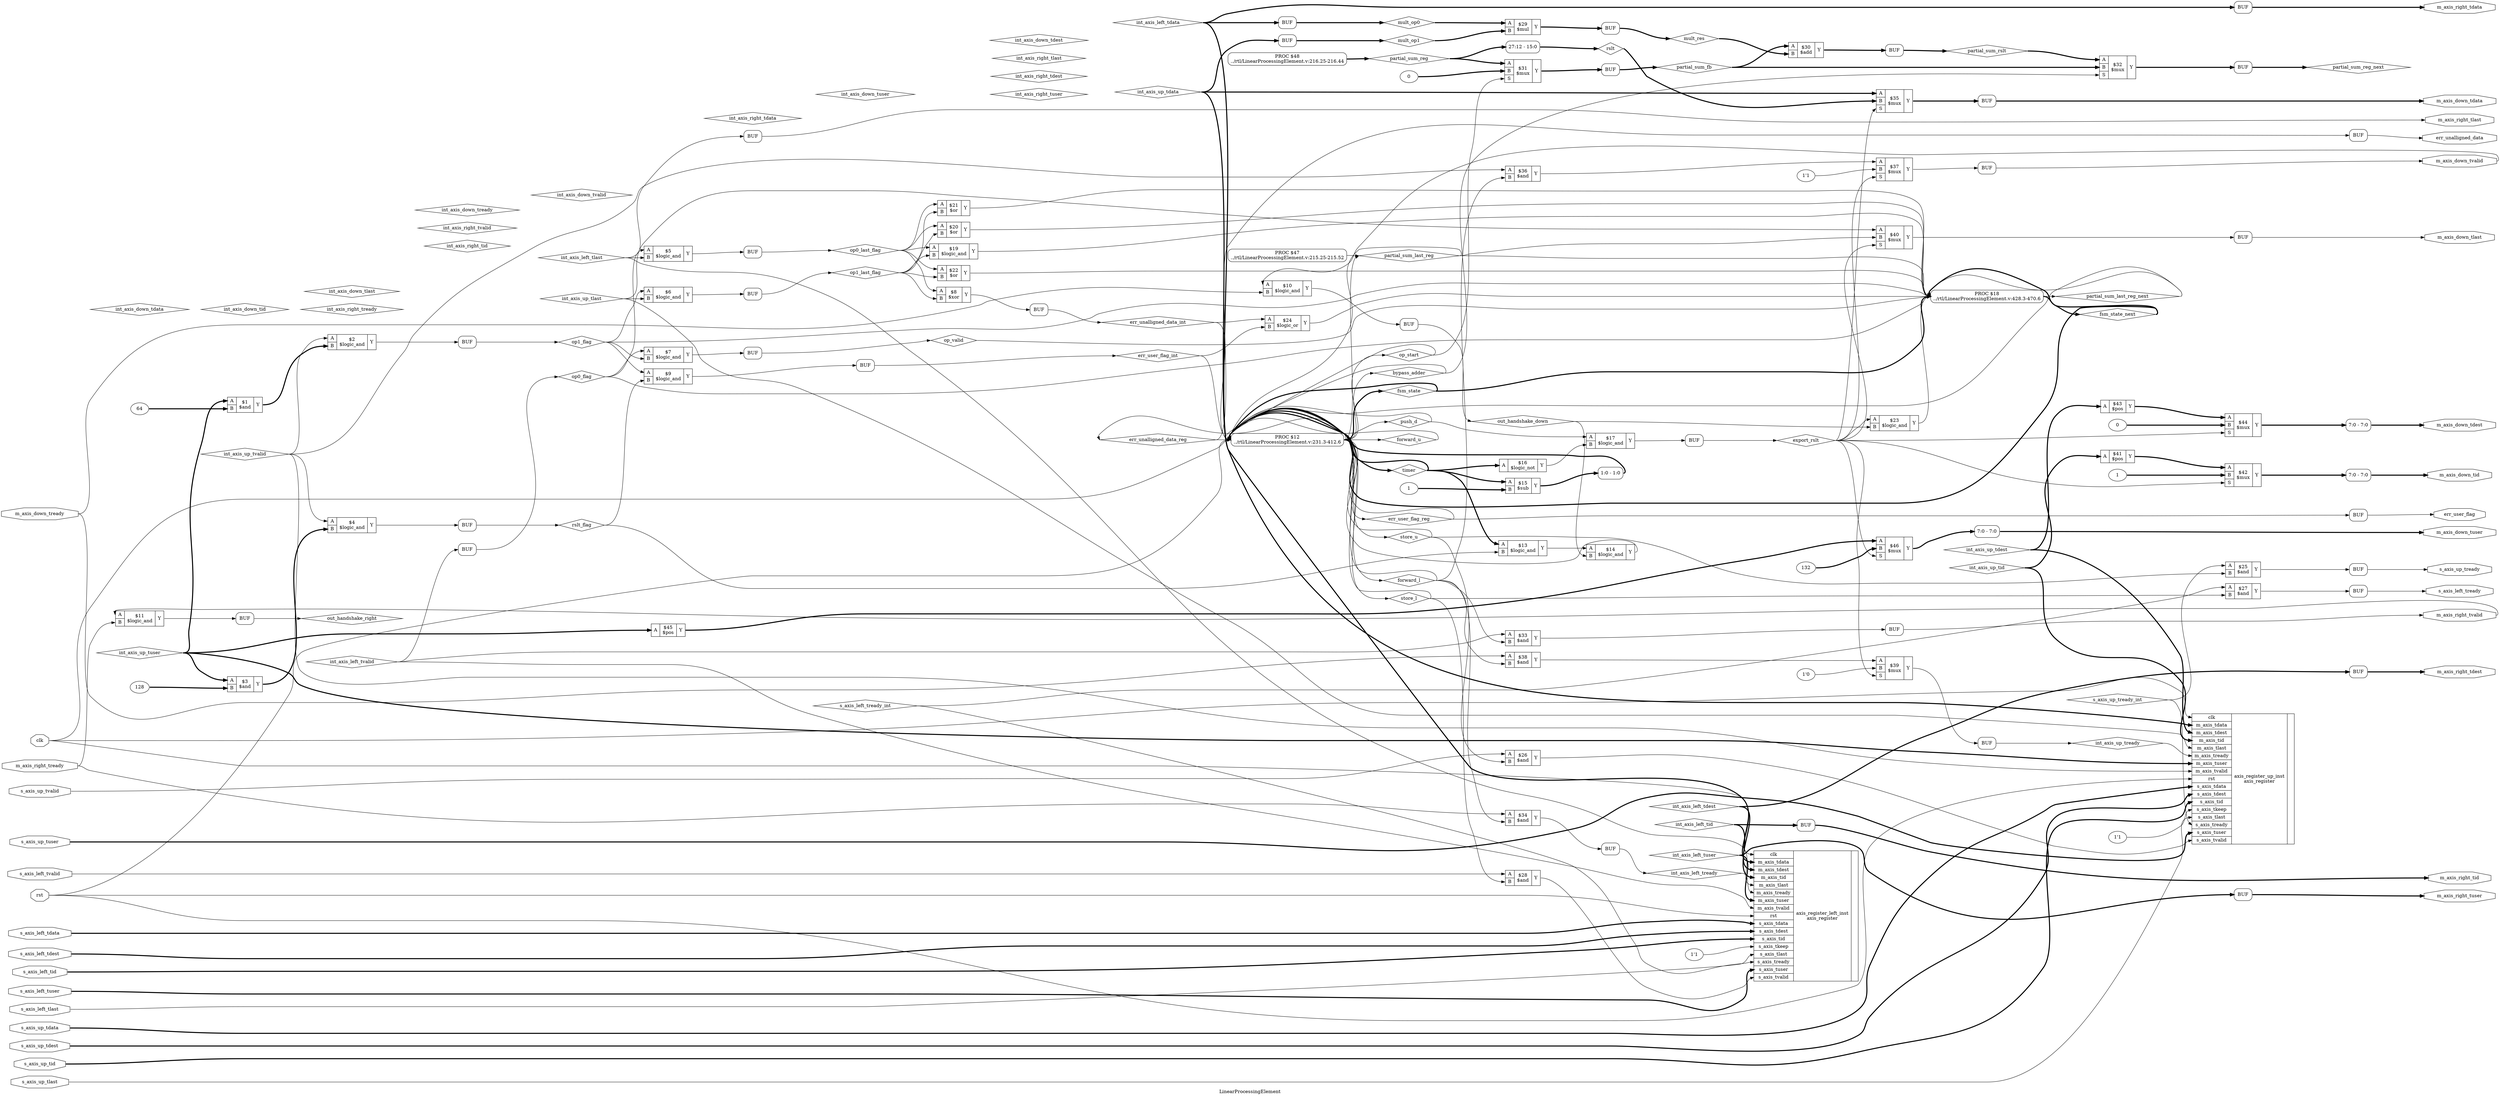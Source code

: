digraph "LinearProcessingElement" {
label="LinearProcessingElement";
rankdir="LR";
remincross=true;
n61 [ shape=diamond, label="s_axis_left_tready_int", color="black", fontcolor="black" ];
n62 [ shape=diamond, label="s_axis_up_tready_int", color="black", fontcolor="black" ];
n63 [ shape=diamond, label="out_handshake_right", color="black", fontcolor="black" ];
n64 [ shape=diamond, label="out_handshake_down", color="black", fontcolor="black" ];
n65 [ shape=diamond, label="export_rslt", color="black", fontcolor="black" ];
n66 [ shape=diamond, label="rslt", color="black", fontcolor="black" ];
n67 [ shape=diamond, label="mult_op1", color="black", fontcolor="black" ];
n68 [ shape=diamond, label="mult_op0", color="black", fontcolor="black" ];
n69 [ shape=diamond, label="mult_res", color="black", fontcolor="black" ];
n70 [ shape=diamond, label="partial_sum_rslt", color="black", fontcolor="black" ];
n71 [ shape=diamond, label="partial_sum_fb", color="black", fontcolor="black" ];
n72 [ shape=diamond, label="partial_sum_reg_next", color="black", fontcolor="black" ];
n73 [ shape=diamond, label="partial_sum_reg", color="black", fontcolor="black" ];
n74 [ shape=diamond, label="partial_sum_last_reg", color="black", fontcolor="black" ];
n75 [ shape=diamond, label="fsm_state_next", color="black", fontcolor="black" ];
n76 [ shape=diamond, label="fsm_state", color="black", fontcolor="black" ];
n77 [ shape=diamond, label="err_user_flag_reg", color="black", fontcolor="black" ];
n78 [ shape=diamond, label="err_unalligned_data_reg", color="black", fontcolor="black" ];
n79 [ shape=diamond, label="bypass_adder", color="black", fontcolor="black" ];
n80 [ shape=diamond, label="op_start", color="black", fontcolor="black" ];
n81 [ shape=diamond, label="timer", color="black", fontcolor="black" ];
n82 [ shape=diamond, label="push_d", color="black", fontcolor="black" ];
n83 [ shape=diamond, label="forward_u", color="black", fontcolor="black" ];
n84 [ shape=diamond, label="forward_l", color="black", fontcolor="black" ];
n85 [ shape=diamond, label="store_u", color="black", fontcolor="black" ];
n86 [ shape=diamond, label="store_l", color="black", fontcolor="black" ];
n87 [ shape=diamond, label="err_user_flag_int", color="black", fontcolor="black" ];
n88 [ shape=diamond, label="err_unalligned_data_int", color="black", fontcolor="black" ];
n89 [ shape=diamond, label="partial_sum_last_reg_next", color="black", fontcolor="black" ];
n90 [ shape=diamond, label="op_valid", color="black", fontcolor="black" ];
n91 [ shape=diamond, label="op1_last_flag", color="black", fontcolor="black" ];
n92 [ shape=diamond, label="op0_last_flag", color="black", fontcolor="black" ];
n93 [ shape=diamond, label="rslt_flag", color="black", fontcolor="black" ];
n94 [ shape=diamond, label="op1_flag", color="black", fontcolor="black" ];
n95 [ shape=diamond, label="op0_flag", color="black", fontcolor="black" ];
n96 [ shape=diamond, label="int_axis_right_tuser", color="black", fontcolor="black" ];
n97 [ shape=diamond, label="int_axis_right_tdest", color="black", fontcolor="black" ];
n98 [ shape=diamond, label="int_axis_right_tid", color="black", fontcolor="black" ];
n99 [ shape=diamond, label="int_axis_right_tlast", color="black", fontcolor="black" ];
n100 [ shape=diamond, label="int_axis_right_tready", color="black", fontcolor="black" ];
n101 [ shape=diamond, label="int_axis_right_tvalid", color="black", fontcolor="black" ];
n102 [ shape=diamond, label="int_axis_right_tdata", color="black", fontcolor="black" ];
n103 [ shape=diamond, label="int_axis_down_tuser", color="black", fontcolor="black" ];
n104 [ shape=diamond, label="int_axis_down_tdest", color="black", fontcolor="black" ];
n105 [ shape=diamond, label="int_axis_down_tid", color="black", fontcolor="black" ];
n106 [ shape=diamond, label="int_axis_down_tlast", color="black", fontcolor="black" ];
n107 [ shape=diamond, label="int_axis_down_tready", color="black", fontcolor="black" ];
n108 [ shape=diamond, label="int_axis_down_tvalid", color="black", fontcolor="black" ];
n109 [ shape=diamond, label="int_axis_down_tdata", color="black", fontcolor="black" ];
n110 [ shape=diamond, label="int_axis_left_tuser", color="black", fontcolor="black" ];
n111 [ shape=diamond, label="int_axis_left_tdest", color="black", fontcolor="black" ];
n112 [ shape=diamond, label="int_axis_left_tid", color="black", fontcolor="black" ];
n113 [ shape=diamond, label="int_axis_left_tlast", color="black", fontcolor="black" ];
n114 [ shape=diamond, label="int_axis_left_tready", color="black", fontcolor="black" ];
n115 [ shape=diamond, label="int_axis_left_tvalid", color="black", fontcolor="black" ];
n116 [ shape=diamond, label="int_axis_left_tdata", color="black", fontcolor="black" ];
n117 [ shape=diamond, label="int_axis_up_tuser", color="black", fontcolor="black" ];
n118 [ shape=diamond, label="int_axis_up_tdest", color="black", fontcolor="black" ];
n119 [ shape=diamond, label="int_axis_up_tid", color="black", fontcolor="black" ];
n120 [ shape=diamond, label="int_axis_up_tlast", color="black", fontcolor="black" ];
n121 [ shape=diamond, label="int_axis_up_tready", color="black", fontcolor="black" ];
n122 [ shape=diamond, label="int_axis_up_tvalid", color="black", fontcolor="black" ];
n123 [ shape=diamond, label="int_axis_up_tdata", color="black", fontcolor="black" ];
n124 [ shape=octagon, label="err_user_flag", color="black", fontcolor="black" ];
n125 [ shape=octagon, label="err_unalligned_data", color="black", fontcolor="black" ];
n126 [ shape=octagon, label="m_axis_right_tuser", color="black", fontcolor="black" ];
n127 [ shape=octagon, label="m_axis_right_tdest", color="black", fontcolor="black" ];
n128 [ shape=octagon, label="m_axis_right_tid", color="black", fontcolor="black" ];
n129 [ shape=octagon, label="m_axis_right_tlast", color="black", fontcolor="black" ];
n130 [ shape=octagon, label="m_axis_right_tready", color="black", fontcolor="black" ];
n131 [ shape=octagon, label="m_axis_right_tvalid", color="black", fontcolor="black" ];
n132 [ shape=octagon, label="m_axis_right_tdata", color="black", fontcolor="black" ];
n133 [ shape=octagon, label="m_axis_down_tuser", color="black", fontcolor="black" ];
n134 [ shape=octagon, label="m_axis_down_tdest", color="black", fontcolor="black" ];
n135 [ shape=octagon, label="m_axis_down_tid", color="black", fontcolor="black" ];
n136 [ shape=octagon, label="m_axis_down_tlast", color="black", fontcolor="black" ];
n137 [ shape=octagon, label="m_axis_down_tready", color="black", fontcolor="black" ];
n138 [ shape=octagon, label="m_axis_down_tvalid", color="black", fontcolor="black" ];
n139 [ shape=octagon, label="m_axis_down_tdata", color="black", fontcolor="black" ];
n140 [ shape=octagon, label="s_axis_left_tuser", color="black", fontcolor="black" ];
n141 [ shape=octagon, label="s_axis_left_tdest", color="black", fontcolor="black" ];
n142 [ shape=octagon, label="s_axis_left_tid", color="black", fontcolor="black" ];
n143 [ shape=octagon, label="s_axis_left_tlast", color="black", fontcolor="black" ];
n144 [ shape=octagon, label="s_axis_left_tready", color="black", fontcolor="black" ];
n145 [ shape=octagon, label="s_axis_left_tvalid", color="black", fontcolor="black" ];
n146 [ shape=octagon, label="s_axis_left_tdata", color="black", fontcolor="black" ];
n147 [ shape=octagon, label="s_axis_up_tuser", color="black", fontcolor="black" ];
n148 [ shape=octagon, label="s_axis_up_tdest", color="black", fontcolor="black" ];
n149 [ shape=octagon, label="s_axis_up_tid", color="black", fontcolor="black" ];
n150 [ shape=octagon, label="s_axis_up_tlast", color="black", fontcolor="black" ];
n151 [ shape=octagon, label="s_axis_up_tready", color="black", fontcolor="black" ];
n152 [ shape=octagon, label="s_axis_up_tvalid", color="black", fontcolor="black" ];
n153 [ shape=octagon, label="s_axis_up_tdata", color="black", fontcolor="black" ];
n154 [ shape=octagon, label="rst", color="black", fontcolor="black" ];
n155 [ shape=octagon, label="clk", color="black", fontcolor="black" ];
{ rank="source"; n130; n137; n140; n141; n142; n143; n145; n146; n147; n148; n149; n150; n152; n153; n154; n155;}
{ rank="sink"; n124; n125; n126; n127; n128; n129; n131; n132; n133; n134; n135; n136; n138; n139; n144; n151;}
v0 [ label="132" ];
c160 [ shape=record, label="{{<p156> A|<p157> B|<p158> S}|$46\n$mux|{<p159> Y}}",  ];
c161 [ shape=record, label="{{<p156> A}|$45\n$pos|{<p159> Y}}",  ];
v1 [ label="0" ];
c162 [ shape=record, label="{{<p156> A|<p157> B|<p158> S}|$44\n$mux|{<p159> Y}}",  ];
c163 [ shape=record, label="{{<p156> A}|$43\n$pos|{<p159> Y}}",  ];
v2 [ label="1" ];
c164 [ shape=record, label="{{<p156> A|<p157> B|<p158> S}|$42\n$mux|{<p159> Y}}",  ];
c165 [ shape=record, label="{{<p156> A}|$41\n$pos|{<p159> Y}}",  ];
c166 [ shape=record, label="{{<p156> A|<p157> B|<p158> S}|$40\n$mux|{<p159> Y}}",  ];
v3 [ label="1'0" ];
c167 [ shape=record, label="{{<p156> A|<p157> B|<p158> S}|$39\n$mux|{<p159> Y}}",  ];
c168 [ shape=record, label="{{<p156> A|<p157> B}|$38\n$and|{<p159> Y}}",  ];
v4 [ label="1'1" ];
c169 [ shape=record, label="{{<p156> A|<p157> B|<p158> S}|$37\n$mux|{<p159> Y}}",  ];
c170 [ shape=record, label="{{<p156> A|<p157> B}|$36\n$and|{<p159> Y}}",  ];
c171 [ shape=record, label="{{<p156> A|<p157> B|<p158> S}|$35\n$mux|{<p159> Y}}",  ];
c172 [ shape=record, label="{{<p156> A|<p157> B}|$34\n$and|{<p159> Y}}",  ];
c173 [ shape=record, label="{{<p156> A|<p157> B}|$33\n$and|{<p159> Y}}",  ];
c174 [ shape=record, label="{{<p156> A|<p157> B|<p158> S}|$32\n$mux|{<p159> Y}}",  ];
v5 [ label="0" ];
c175 [ shape=record, label="{{<p156> A|<p157> B|<p158> S}|$31\n$mux|{<p159> Y}}",  ];
c176 [ shape=record, label="{{<p156> A|<p157> B}|$30\n$add|{<p159> Y}}",  ];
c177 [ shape=record, label="{{<p156> A|<p157> B}|$29\n$mul|{<p159> Y}}",  ];
c178 [ shape=record, label="{{<p156> A|<p157> B}|$28\n$and|{<p159> Y}}",  ];
v6 [ label="1'1" ];
c194 [ shape=record, label="{{<p155> clk|<p179> m_axis_tdata|<p180> m_axis_tdest|<p181> m_axis_tid|<p182> m_axis_tlast|<p183> m_axis_tready|<p184> m_axis_tuser|<p185> m_axis_tvalid|<p154> rst|<p186> s_axis_tdata|<p187> s_axis_tdest|<p188> s_axis_tid|<p189> s_axis_tkeep|<p190> s_axis_tlast|<p191> s_axis_tready|<p192> s_axis_tuser|<p193> s_axis_tvalid}|axis_register_left_inst\naxis_register|{}}",  ];
c195 [ shape=record, label="{{<p156> A|<p157> B}|$27\n$and|{<p159> Y}}",  ];
c196 [ shape=record, label="{{<p156> A|<p157> B}|$26\n$and|{<p159> Y}}",  ];
v7 [ label="1'1" ];
c197 [ shape=record, label="{{<p155> clk|<p179> m_axis_tdata|<p180> m_axis_tdest|<p181> m_axis_tid|<p182> m_axis_tlast|<p183> m_axis_tready|<p184> m_axis_tuser|<p185> m_axis_tvalid|<p154> rst|<p186> s_axis_tdata|<p187> s_axis_tdest|<p188> s_axis_tid|<p189> s_axis_tkeep|<p190> s_axis_tlast|<p191> s_axis_tready|<p192> s_axis_tuser|<p193> s_axis_tvalid}|axis_register_up_inst\naxis_register|{}}",  ];
c198 [ shape=record, label="{{<p156> A|<p157> B}|$25\n$and|{<p159> Y}}",  ];
c199 [ shape=record, label="{{<p156> A|<p157> B}|$24\n$logic_or|{<p159> Y}}",  ];
c200 [ shape=record, label="{{<p156> A|<p157> B}|$23\n$logic_and|{<p159> Y}}",  ];
c201 [ shape=record, label="{{<p156> A|<p157> B}|$22\n$or|{<p159> Y}}",  ];
c202 [ shape=record, label="{{<p156> A|<p157> B}|$21\n$or|{<p159> Y}}",  ];
c203 [ shape=record, label="{{<p156> A|<p157> B}|$20\n$or|{<p159> Y}}",  ];
c204 [ shape=record, label="{{<p156> A|<p157> B}|$19\n$logic_and|{<p159> Y}}",  ];
c205 [ shape=record, label="{{<p156> A|<p157> B}|$17\n$logic_and|{<p159> Y}}",  ];
c206 [ shape=record, label="{{<p156> A}|$16\n$logic_not|{<p159> Y}}",  ];
v8 [ label="1" ];
c207 [ shape=record, label="{{<p156> A|<p157> B}|$15\n$sub|{<p159> Y}}",  ];
c208 [ shape=record, label="{{<p156> A|<p157> B}|$14\n$logic_and|{<p159> Y}}",  ];
c209 [ shape=record, label="{{<p156> A|<p157> B}|$13\n$logic_and|{<p159> Y}}",  ];
c210 [ shape=record, label="{{<p156> A|<p157> B}|$11\n$logic_and|{<p159> Y}}",  ];
c211 [ shape=record, label="{{<p156> A|<p157> B}|$10\n$logic_and|{<p159> Y}}",  ];
c212 [ shape=record, label="{{<p156> A|<p157> B}|$9\n$logic_and|{<p159> Y}}",  ];
c213 [ shape=record, label="{{<p156> A|<p157> B}|$8\n$xor|{<p159> Y}}",  ];
c214 [ shape=record, label="{{<p156> A|<p157> B}|$7\n$logic_and|{<p159> Y}}",  ];
c215 [ shape=record, label="{{<p156> A|<p157> B}|$6\n$logic_and|{<p159> Y}}",  ];
c216 [ shape=record, label="{{<p156> A|<p157> B}|$5\n$logic_and|{<p159> Y}}",  ];
c217 [ shape=record, label="{{<p156> A|<p157> B}|$4\n$logic_and|{<p159> Y}}",  ];
v9 [ label="128" ];
c218 [ shape=record, label="{{<p156> A|<p157> B}|$3\n$and|{<p159> Y}}",  ];
c219 [ shape=record, label="{{<p156> A|<p157> B}|$2\n$logic_and|{<p159> Y}}",  ];
v10 [ label="64" ];
c220 [ shape=record, label="{{<p156> A|<p157> B}|$1\n$and|{<p159> Y}}",  ];
p11 [shape=box, style=rounded, label="PROC $48\n../rtl/LinearProcessingElement.v:216.25-216.44"];
p12 [shape=box, style=rounded, label="PROC $47\n../rtl/LinearProcessingElement.v:215.25-215.52"];
p13 [shape=box, style=rounded, label="PROC $18\n../rtl/LinearProcessingElement.v:428.3-470.6"];
x15 [ shape=record, style=rounded, label="<s0> 1:0 - 1:0 ", color="black", fontcolor="black" ];
p14 [shape=box, style=rounded, label="PROC $12\n../rtl/LinearProcessingElement.v:231.3-412.6"];
x16 [shape=box, style=rounded, label="BUF", ];
x17 [shape=box, style=rounded, label="BUF", ];
x18 [shape=box, style=rounded, label="BUF", ];
x19 [shape=box, style=rounded, label="BUF", ];
x20 [shape=box, style=rounded, label="BUF", ];
x21 [shape=box, style=rounded, label="BUF", ];
x22 [shape=box, style=rounded, label="BUF", ];
x23 [shape=box, style=rounded, label="BUF", ];
x24 [ shape=record, style=rounded, label="<s0> 27:12 - 15:0 ", color="black", fontcolor="black" ];
x25 [shape=box, style=rounded, label="BUF", ];
x26 [shape=box, style=rounded, label="BUF", ];
x27 [shape=box, style=rounded, label="BUF", ];
x28 [shape=box, style=rounded, label="BUF", ];
x29 [shape=box, style=rounded, label="BUF", ];
x30 [shape=box, style=rounded, label="BUF", ];
x31 [shape=box, style=rounded, label="BUF", ];
x32 [shape=box, style=rounded, label="BUF", ];
x33 [shape=box, style=rounded, label="BUF", ];
x34 [shape=box, style=rounded, label="BUF", ];
x35 [shape=box, style=rounded, label="BUF", ];
x36 [shape=box, style=rounded, label="BUF", ];
x37 [shape=box, style=rounded, label="BUF", ];
x38 [shape=box, style=rounded, label="BUF", ];
x39 [shape=box, style=rounded, label="BUF", ];
x40 [shape=box, style=rounded, label="BUF", ];
x41 [shape=box, style=rounded, label="BUF", ];
x42 [shape=box, style=rounded, label="BUF", ];
x43 [shape=box, style=rounded, label="BUF", ];
x44 [shape=box, style=rounded, label="BUF", ];
x45 [shape=box, style=rounded, label="BUF", ];
x46 [shape=box, style=rounded, label="BUF", ];
x47 [shape=box, style=rounded, label="BUF", ];
x48 [shape=box, style=rounded, label="BUF", ];
x49 [ shape=record, style=rounded, label="<s0> 7:0 - 7:0 ", color="black", fontcolor="black" ];
x50 [ shape=record, style=rounded, label="<s0> 7:0 - 7:0 ", color="black", fontcolor="black" ];
x51 [ shape=record, style=rounded, label="<s0> 7:0 - 7:0 ", color="black", fontcolor="black" ];
c167:p159:e -> x47:w [color="black", fontcolor="black", label=""];
c168:p159:e -> c167:p156:w [color="black", fontcolor="black", label=""];
n110:e -> c194:p184:w [color="black", fontcolor="black", style="setlinewidth(3)", label=""];
n110:e -> x44:w [color="black", fontcolor="black", style="setlinewidth(3)", label=""];
n111:e -> c194:p180:w [color="black", fontcolor="black", style="setlinewidth(3)", label=""];
n111:e -> x43:w [color="black", fontcolor="black", style="setlinewidth(3)", label=""];
n112:e -> c194:p181:w [color="black", fontcolor="black", style="setlinewidth(3)", label=""];
n112:e -> x42:w [color="black", fontcolor="black", style="setlinewidth(3)", label=""];
n113:e -> c194:p182:w [color="black", fontcolor="black", label=""];
n113:e -> c216:p157:w [color="black", fontcolor="black", label=""];
n113:e -> x41:w [color="black", fontcolor="black", label=""];
x40:e -> n114:w [color="black", fontcolor="black", label=""];
n114:e -> c194:p183:w [color="black", fontcolor="black", label=""];
n115:e -> c173:p156:w [color="black", fontcolor="black", label=""];
n115:e -> c194:p185:w [color="black", fontcolor="black", label=""];
n115:e -> x16:w [color="black", fontcolor="black", label=""];
n116:e -> c194:p179:w [color="black", fontcolor="black", style="setlinewidth(3)", label=""];
n116:e -> x32:w [color="black", fontcolor="black", style="setlinewidth(3)", label=""];
n116:e -> x38:w [color="black", fontcolor="black", style="setlinewidth(3)", label=""];
n117:e -> c161:p156:w [color="black", fontcolor="black", style="setlinewidth(3)", label=""];
n117:e -> c197:p184:w [color="black", fontcolor="black", style="setlinewidth(3)", label=""];
n117:e -> c218:p156:w [color="black", fontcolor="black", style="setlinewidth(3)", label=""];
n117:e -> c220:p156:w [color="black", fontcolor="black", style="setlinewidth(3)", label=""];
n118:e -> c163:p156:w [color="black", fontcolor="black", style="setlinewidth(3)", label=""];
n118:e -> c197:p180:w [color="black", fontcolor="black", style="setlinewidth(3)", label=""];
n119:e -> c165:p156:w [color="black", fontcolor="black", style="setlinewidth(3)", label=""];
n119:e -> c197:p181:w [color="black", fontcolor="black", style="setlinewidth(3)", label=""];
c169:p159:e -> x46:w [color="black", fontcolor="black", label=""];
n120:e -> c166:p156:w [color="black", fontcolor="black", label=""];
n120:e -> c197:p182:w [color="black", fontcolor="black", label=""];
n120:e -> c215:p157:w [color="black", fontcolor="black", label=""];
x47:e -> n121:w [color="black", fontcolor="black", label=""];
n121:e -> c197:p183:w [color="black", fontcolor="black", label=""];
n122:e -> c170:p156:w [color="black", fontcolor="black", label=""];
n122:e -> c197:p185:w [color="black", fontcolor="black", label=""];
n122:e -> c217:p156:w [color="black", fontcolor="black", label=""];
n122:e -> c219:p156:w [color="black", fontcolor="black", label=""];
n123:e -> c171:p156:w [color="black", fontcolor="black", style="setlinewidth(3)", label=""];
n123:e -> c197:p179:w [color="black", fontcolor="black", style="setlinewidth(3)", label=""];
n123:e -> x33:w [color="black", fontcolor="black", style="setlinewidth(3)", label=""];
x29:e -> n124:w [color="black", fontcolor="black", label=""];
x28:e -> n125:w [color="black", fontcolor="black", label=""];
x44:e -> n126:w [color="black", fontcolor="black", style="setlinewidth(3)", label=""];
x43:e -> n127:w [color="black", fontcolor="black", style="setlinewidth(3)", label=""];
x42:e -> n128:w [color="black", fontcolor="black", style="setlinewidth(3)", label=""];
x41:e -> n129:w [color="black", fontcolor="black", label=""];
c170:p159:e -> c169:p156:w [color="black", fontcolor="black", label=""];
n130:e -> c172:p156:w [color="black", fontcolor="black", label=""];
n130:e -> c210:p157:w [color="black", fontcolor="black", label=""];
x39:e -> n131:w [color="black", fontcolor="black", label=""];
n131:e -> c210:p156:w [color="black", fontcolor="black", label=""];
x38:e -> n132:w [color="black", fontcolor="black", style="setlinewidth(3)", label=""];
x51:e -> n133:w [color="black", fontcolor="black", style="setlinewidth(3)", label=""];
x50:e -> n134:w [color="black", fontcolor="black", style="setlinewidth(3)", label=""];
x49:e -> n135:w [color="black", fontcolor="black", style="setlinewidth(3)", label=""];
x48:e -> n136:w [color="black", fontcolor="black", label=""];
n137:e -> c168:p156:w [color="black", fontcolor="black", label=""];
n137:e -> c211:p157:w [color="black", fontcolor="black", label=""];
x46:e -> n138:w [color="black", fontcolor="black", label=""];
n138:e -> c211:p156:w [color="black", fontcolor="black", label=""];
x45:e -> n139:w [color="black", fontcolor="black", style="setlinewidth(3)", label=""];
c171:p159:e -> x45:w [color="black", fontcolor="black", style="setlinewidth(3)", label=""];
n140:e -> c194:p192:w [color="black", fontcolor="black", style="setlinewidth(3)", label=""];
n141:e -> c194:p187:w [color="black", fontcolor="black", style="setlinewidth(3)", label=""];
n142:e -> c194:p188:w [color="black", fontcolor="black", style="setlinewidth(3)", label=""];
n143:e -> c194:p190:w [color="black", fontcolor="black", label=""];
x31:e -> n144:w [color="black", fontcolor="black", label=""];
n145:e -> c178:p156:w [color="black", fontcolor="black", label=""];
n146:e -> c194:p186:w [color="black", fontcolor="black", style="setlinewidth(3)", label=""];
n147:e -> c197:p192:w [color="black", fontcolor="black", style="setlinewidth(3)", label=""];
n148:e -> c197:p187:w [color="black", fontcolor="black", style="setlinewidth(3)", label=""];
n149:e -> c197:p188:w [color="black", fontcolor="black", style="setlinewidth(3)", label=""];
c172:p159:e -> x40:w [color="black", fontcolor="black", label=""];
n150:e -> c197:p190:w [color="black", fontcolor="black", label=""];
x30:e -> n151:w [color="black", fontcolor="black", label=""];
n152:e -> c196:p156:w [color="black", fontcolor="black", label=""];
n153:e -> c197:p186:w [color="black", fontcolor="black", style="setlinewidth(3)", label=""];
n154:e -> c194:p154:w [color="black", fontcolor="black", label=""];
n154:e -> c197:p154:w [color="black", fontcolor="black", label=""];
n154:e -> p14:w [color="black", fontcolor="black", label=""];
n155:e -> c194:p155:w [color="black", fontcolor="black", label=""];
n155:e -> c197:p155:w [color="black", fontcolor="black", label=""];
n155:e -> p14:w [color="black", fontcolor="black", label=""];
c173:p159:e -> x39:w [color="black", fontcolor="black", label=""];
c174:p159:e -> x37:w [color="black", fontcolor="black", style="setlinewidth(3)", label=""];
c175:p159:e -> x36:w [color="black", fontcolor="black", style="setlinewidth(3)", label=""];
c176:p159:e -> x35:w [color="black", fontcolor="black", style="setlinewidth(3)", label=""];
c177:p159:e -> x34:w [color="black", fontcolor="black", style="setlinewidth(3)", label=""];
c178:p159:e -> c194:p193:w [color="black", fontcolor="black", label=""];
c195:p159:e -> x31:w [color="black", fontcolor="black", label=""];
c196:p159:e -> c197:p193:w [color="black", fontcolor="black", label=""];
c198:p159:e -> x30:w [color="black", fontcolor="black", label=""];
c199:p159:e -> p13:w [color="black", fontcolor="black", label=""];
c200:p159:e -> p13:w [color="black", fontcolor="black", label=""];
c201:p159:e -> p13:w [color="black", fontcolor="black", label=""];
c202:p159:e -> p13:w [color="black", fontcolor="black", label=""];
c203:p159:e -> p13:w [color="black", fontcolor="black", label=""];
c160:p159:e -> x51:s0:w [color="black", fontcolor="black", style="setlinewidth(3)", label=""];
c204:p159:e -> p13:w [color="black", fontcolor="black", label=""];
c205:p159:e -> x27:w [color="black", fontcolor="black", label=""];
c206:p159:e -> c205:p157:w [color="black", fontcolor="black", label=""];
c207:p159:e -> x15:s0:w [color="black", fontcolor="black", style="setlinewidth(3)", label=""];
c208:p159:e -> p14:w [color="black", fontcolor="black", label=""];
c209:p159:e -> c208:p156:w [color="black", fontcolor="black", label=""];
c161:p159:e -> c160:p156:w [color="black", fontcolor="black", style="setlinewidth(3)", label=""];
c162:p159:e -> x50:s0:w [color="black", fontcolor="black", style="setlinewidth(3)", label=""];
c210:p159:e -> x26:w [color="black", fontcolor="black", label=""];
c211:p159:e -> x25:w [color="black", fontcolor="black", label=""];
c212:p159:e -> x23:w [color="black", fontcolor="black", label=""];
c213:p159:e -> x22:w [color="black", fontcolor="black", label=""];
c214:p159:e -> x21:w [color="black", fontcolor="black", label=""];
c215:p159:e -> x20:w [color="black", fontcolor="black", label=""];
c216:p159:e -> x19:w [color="black", fontcolor="black", label=""];
c217:p159:e -> x18:w [color="black", fontcolor="black", label=""];
c218:p159:e -> c217:p157:w [color="black", fontcolor="black", style="setlinewidth(3)", label=""];
c219:p159:e -> x17:w [color="black", fontcolor="black", label=""];
c163:p159:e -> c162:p156:w [color="black", fontcolor="black", style="setlinewidth(3)", label=""];
c220:p159:e -> c219:p157:w [color="black", fontcolor="black", style="setlinewidth(3)", label=""];
n61:e -> c194:p191:w [color="black", fontcolor="black", label=""];
n61:e -> c195:p156:w [color="black", fontcolor="black", label=""];
n62:e -> c197:p191:w [color="black", fontcolor="black", label=""];
n62:e -> c198:p156:w [color="black", fontcolor="black", label=""];
x26:e -> n63:w [color="black", fontcolor="black", label=""];
x25:e -> n64:w [color="black", fontcolor="black", label=""];
n64:e -> c200:p157:w [color="black", fontcolor="black", label=""];
n64:e -> c208:p157:w [color="black", fontcolor="black", label=""];
x27:e -> n65:w [color="black", fontcolor="black", label=""];
n65:e -> c160:p158:w [color="black", fontcolor="black", label=""];
n65:e -> c162:p158:w [color="black", fontcolor="black", label=""];
n65:e -> c164:p158:w [color="black", fontcolor="black", label=""];
n65:e -> c166:p158:w [color="black", fontcolor="black", label=""];
n65:e -> c167:p158:w [color="black", fontcolor="black", label=""];
n65:e -> c169:p158:w [color="black", fontcolor="black", label=""];
n65:e -> c171:p158:w [color="black", fontcolor="black", label=""];
n65:e -> c200:p156:w [color="black", fontcolor="black", label=""];
x24:e -> n66:w [color="black", fontcolor="black", style="setlinewidth(3)", label=""];
n66:e -> c171:p157:w [color="black", fontcolor="black", style="setlinewidth(3)", label=""];
x33:e -> n67:w [color="black", fontcolor="black", style="setlinewidth(3)", label=""];
n67:e -> c177:p157:w [color="black", fontcolor="black", style="setlinewidth(3)", label=""];
x32:e -> n68:w [color="black", fontcolor="black", style="setlinewidth(3)", label=""];
n68:e -> c177:p156:w [color="black", fontcolor="black", style="setlinewidth(3)", label=""];
x34:e -> n69:w [color="black", fontcolor="black", style="setlinewidth(3)", label=""];
n69:e -> c176:p157:w [color="black", fontcolor="black", style="setlinewidth(3)", label=""];
c164:p159:e -> x49:s0:w [color="black", fontcolor="black", style="setlinewidth(3)", label=""];
x35:e -> n70:w [color="black", fontcolor="black", style="setlinewidth(3)", label=""];
n70:e -> c174:p156:w [color="black", fontcolor="black", style="setlinewidth(3)", label=""];
x36:e -> n71:w [color="black", fontcolor="black", style="setlinewidth(3)", label=""];
n71:e -> c174:p157:w [color="black", fontcolor="black", style="setlinewidth(3)", label=""];
n71:e -> c176:p156:w [color="black", fontcolor="black", style="setlinewidth(3)", label=""];
x37:e -> n72:w [color="black", fontcolor="black", style="setlinewidth(3)", label=""];
p11:e -> n73:w [color="black", fontcolor="black", style="setlinewidth(3)", label=""];
n73:e -> c175:p156:w [color="black", fontcolor="black", style="setlinewidth(3)", label=""];
n73:e -> x24:s0:w [color="black", fontcolor="black", style="setlinewidth(3)", label=""];
p12:e -> n74:w [color="black", fontcolor="black", label=""];
p14:e -> n74:w [color="black", fontcolor="black", label=""];
n74:e -> c166:p157:w [color="black", fontcolor="black", label=""];
n74:e -> p13:w [color="black", fontcolor="black", label=""];
n74:e -> p14:w [color="black", fontcolor="black", label=""];
p13:e -> n75:w [color="black", fontcolor="black", style="setlinewidth(3)", label=""];
n75:e -> p13:w [color="black", fontcolor="black", style="setlinewidth(3)", label=""];
n75:e -> p14:w [color="black", fontcolor="black", style="setlinewidth(3)", label=""];
p14:e -> n76:w [color="black", fontcolor="black", style="setlinewidth(3)", label=""];
n76:e -> p13:w [color="black", fontcolor="black", style="setlinewidth(3)", label=""];
n76:e -> p14:w [color="black", fontcolor="black", style="setlinewidth(3)", label=""];
p14:e -> n77:w [color="black", fontcolor="black", label=""];
n77:e -> p14:w [color="black", fontcolor="black", label=""];
n77:e -> x29:w [color="black", fontcolor="black", label=""];
p14:e -> n78:w [color="black", fontcolor="black", label=""];
n78:e -> p14:w [color="black", fontcolor="black", label=""];
n78:e -> x28:w [color="black", fontcolor="black", label=""];
p14:e -> n79:w [color="black", fontcolor="black", label=""];
n79:e -> c174:p158:w [color="black", fontcolor="black", label=""];
n79:e -> p14:w [color="black", fontcolor="black", label=""];
c165:p159:e -> c164:p156:w [color="black", fontcolor="black", style="setlinewidth(3)", label=""];
p14:e -> n80:w [color="black", fontcolor="black", label=""];
n80:e -> c175:p158:w [color="black", fontcolor="black", label=""];
n80:e -> p14:w [color="black", fontcolor="black", label=""];
p14:e -> n81:w [color="black", fontcolor="black", style="setlinewidth(3)", label=""];
n81:e -> c206:p156:w [color="black", fontcolor="black", style="setlinewidth(3)", label=""];
n81:e -> c207:p156:w [color="black", fontcolor="black", style="setlinewidth(3)", label=""];
n81:e -> c209:p156:w [color="black", fontcolor="black", style="setlinewidth(3)", label=""];
n81:e -> p14:w [color="black", fontcolor="black", style="setlinewidth(3)", label=""];
p14:e -> n82:w [color="black", fontcolor="black", label=""];
n82:e -> c205:p156:w [color="black", fontcolor="black", label=""];
n82:e -> p14:w [color="black", fontcolor="black", label=""];
p14:e -> n83:w [color="black", fontcolor="black", label=""];
n83:e -> p14:w [color="black", fontcolor="black", label=""];
p14:e -> n84:w [color="black", fontcolor="black", label=""];
n84:e -> c168:p157:w [color="black", fontcolor="black", label=""];
n84:e -> c170:p157:w [color="black", fontcolor="black", label=""];
n84:e -> c172:p157:w [color="black", fontcolor="black", label=""];
n84:e -> c173:p157:w [color="black", fontcolor="black", label=""];
n84:e -> p14:w [color="black", fontcolor="black", label=""];
p14:e -> n85:w [color="black", fontcolor="black", label=""];
n85:e -> c196:p157:w [color="black", fontcolor="black", label=""];
n85:e -> c198:p157:w [color="black", fontcolor="black", label=""];
n85:e -> p14:w [color="black", fontcolor="black", label=""];
p14:e -> n86:w [color="black", fontcolor="black", label=""];
n86:e -> c178:p157:w [color="black", fontcolor="black", label=""];
n86:e -> c195:p157:w [color="black", fontcolor="black", label=""];
n86:e -> p14:w [color="black", fontcolor="black", label=""];
x23:e -> n87:w [color="black", fontcolor="black", label=""];
n87:e -> c199:p157:w [color="black", fontcolor="black", label=""];
n87:e -> p14:w [color="black", fontcolor="black", label=""];
x22:e -> n88:w [color="black", fontcolor="black", label=""];
n88:e -> c199:p156:w [color="black", fontcolor="black", label=""];
n88:e -> p14:w [color="black", fontcolor="black", label=""];
p13:e -> n89:w [color="black", fontcolor="black", label=""];
n89:e -> p13:w [color="black", fontcolor="black", label=""];
n89:e -> p14:w [color="black", fontcolor="black", label=""];
c166:p159:e -> x48:w [color="black", fontcolor="black", label=""];
x21:e -> n90:w [color="black", fontcolor="black", label=""];
n90:e -> p13:w [color="black", fontcolor="black", label=""];
x20:e -> n91:w [color="black", fontcolor="black", label=""];
n91:e -> c201:p157:w [color="black", fontcolor="black", label=""];
n91:e -> c202:p157:w [color="black", fontcolor="black", label=""];
n91:e -> c203:p157:w [color="black", fontcolor="black", label=""];
n91:e -> c204:p157:w [color="black", fontcolor="black", label=""];
n91:e -> c213:p157:w [color="black", fontcolor="black", label=""];
x19:e -> n92:w [color="black", fontcolor="black", label=""];
n92:e -> c201:p156:w [color="black", fontcolor="black", label=""];
n92:e -> c202:p156:w [color="black", fontcolor="black", label=""];
n92:e -> c203:p156:w [color="black", fontcolor="black", label=""];
n92:e -> c204:p156:w [color="black", fontcolor="black", label=""];
n92:e -> c213:p156:w [color="black", fontcolor="black", label=""];
x18:e -> n93:w [color="black", fontcolor="black", label=""];
n93:e -> c209:p157:w [color="black", fontcolor="black", label=""];
n93:e -> c212:p157:w [color="black", fontcolor="black", label=""];
x17:e -> n94:w [color="black", fontcolor="black", label=""];
n94:e -> c212:p156:w [color="black", fontcolor="black", label=""];
n94:e -> c214:p157:w [color="black", fontcolor="black", label=""];
n94:e -> c215:p156:w [color="black", fontcolor="black", label=""];
n94:e -> p13:w [color="black", fontcolor="black", label=""];
x16:e -> n95:w [color="black", fontcolor="black", label=""];
n95:e -> c214:p156:w [color="black", fontcolor="black", label=""];
n95:e -> c216:p156:w [color="black", fontcolor="black", label=""];
n95:e -> p13:w [color="black", fontcolor="black", label=""];
v0:e -> c160:p157:w [color="black", fontcolor="black", style="setlinewidth(3)", label=""];
v1:e -> c162:p157:w [color="black", fontcolor="black", style="setlinewidth(3)", label=""];
v10:e -> c220:p157:w [color="black", fontcolor="black", style="setlinewidth(3)", label=""];
v2:e -> c164:p157:w [color="black", fontcolor="black", style="setlinewidth(3)", label=""];
v3:e -> c167:p157:w [color="black", fontcolor="black", label=""];
v4:e -> c169:p157:w [color="black", fontcolor="black", label=""];
v5:e -> c175:p157:w [color="black", fontcolor="black", style="setlinewidth(3)", label=""];
v6:e -> c194:p189:w [color="black", fontcolor="black", label=""];
v7:e -> c197:p189:w [color="black", fontcolor="black", label=""];
v8:e -> c207:p157:w [color="black", fontcolor="black", style="setlinewidth(3)", label=""];
v9:e -> c218:p157:w [color="black", fontcolor="black", style="setlinewidth(3)", label=""];
x15:e -> p14:w [color="black", fontcolor="black", style="setlinewidth(3)", label=""];
}
